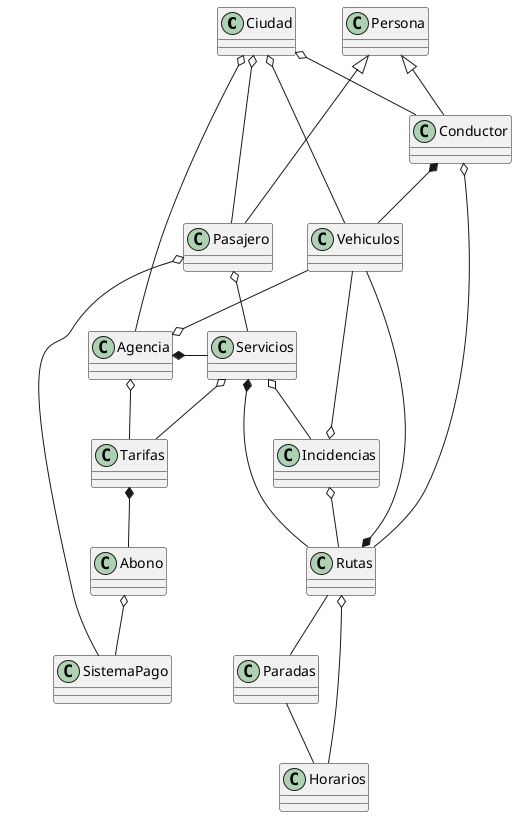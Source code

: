 @startuml
class Ciudad
class Agencia 
class Persona
class Conductor
class Pasajero
class Rutas 
class Servicios
class Vehiculos
class Paradas
class Horarios
class Tarifas
class Abono
class SistemaPago
class Incidencias 

Ciudad o-- Agencia
Ciudad o-- Vehiculos
Ciudad o-- Pasajero
Ciudad o-- Conductor

Agencia *-r- Servicios
Agencia o-l- Tarifas
Agencia o-u- Vehiculos

Tarifas *-d- Abono
Abono o-d- SistemaPago

Servicios *-d- Rutas
Servicios o-d- Incidencias
Servicios o-- Tarifas

Rutas *-- Vehiculos
Rutas -- Paradas
Rutas o-- Horarios

Paradas -- Horarios

Persona <|-d- Conductor
Persona <|-d- Pasajero

Conductor *-- Vehiculos
Conductor o-- Rutas

Pasajero o-- Servicios
Pasajero o--- SistemaPago

Incidencias o-- Vehiculos
Incidencias o-- Rutas
@enduml
